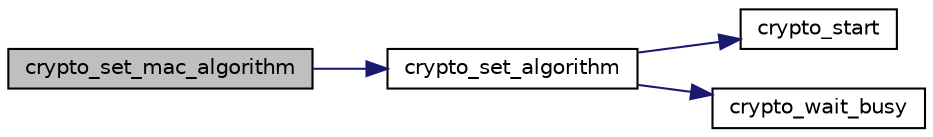 digraph "crypto_set_mac_algorithm"
{
  edge [fontname="Helvetica",fontsize="10",labelfontname="Helvetica",labelfontsize="10"];
  node [fontname="Helvetica",fontsize="10",shape=record];
  rankdir="LR";
  Node1 [label="crypto_set_mac_algorithm",height=0.2,width=0.4,color="black", fillcolor="grey75", style="filled", fontcolor="black"];
  Node1 -> Node2 [color="midnightblue",fontsize="10",style="solid",fontname="Helvetica"];
  Node2 [label="crypto_set_algorithm",height=0.2,width=0.4,color="black", fillcolor="white", style="filled",URL="$group__crypto__api__gen.html#ga132b9deaf901e3c5a5d9c24929a4ded4",tooltip="Set the algoritm for Encryption/decryption. "];
  Node2 -> Node3 [color="midnightblue",fontsize="10",style="solid",fontname="Helvetica"];
  Node3 [label="crypto_start",height=0.2,width=0.4,color="black", fillcolor="white", style="filled",URL="$group__crypto__file.html#ga77ae468abdc9ed68f924dcfbefe723f1",tooltip="Enable the cryptographic controller and start processing. "];
  Node2 -> Node4 [color="midnightblue",fontsize="10",style="solid",fontname="Helvetica"];
  Node4 [label="crypto_wait_busy",height=0.2,width=0.4,color="black", fillcolor="white", style="filled",URL="$group__crypto__file.html#gaecaa8d8b190fa22a873a76a5cf67fb62",tooltip="Wait, if the Controller is busy. "];
}
